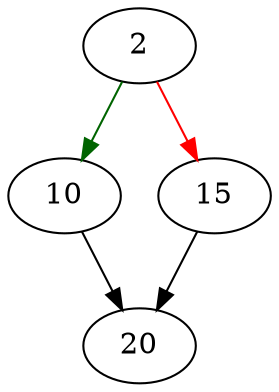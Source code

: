 strict digraph "sqlite3_enable_load_extension" {
	// Node definitions.
	2 [entry=true];
	10;
	15;
	20;

	// Edge definitions.
	2 -> 10 [
		color=darkgreen
		cond=true
	];
	2 -> 15 [
		color=red
		cond=false
	];
	10 -> 20;
	15 -> 20;
}